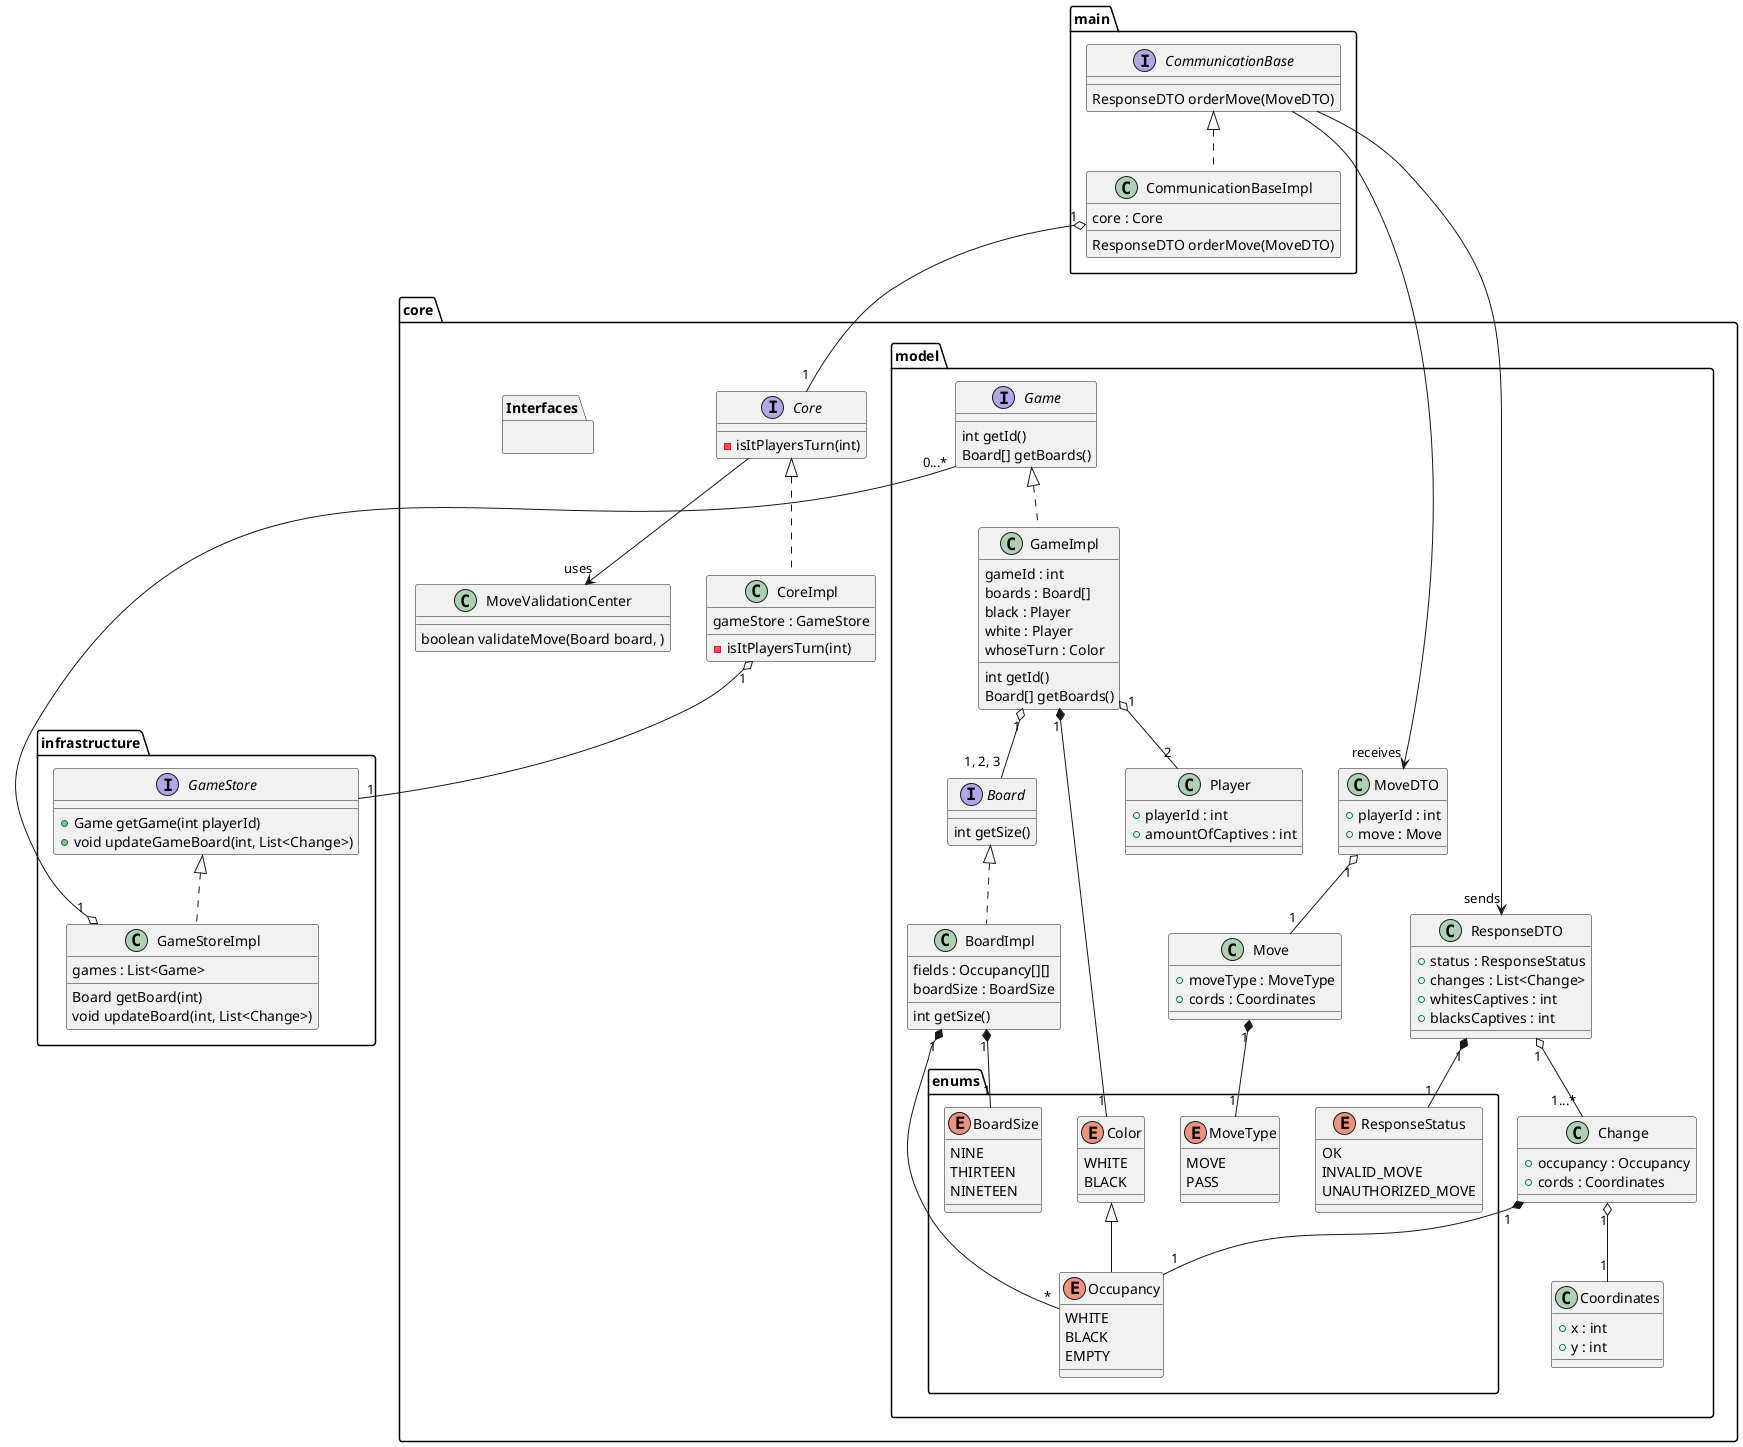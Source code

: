 @startuml

namespace main{
    interface CommunicationBase{

        ResponseDTO orderMove(MoveDTO)
    }

    class CommunicationBaseImpl implements CommunicationBase{

        core : Core

        ResponseDTO orderMove(MoveDTO)
    }
}

namespace core{
    namespace model{
        namespace enums{

            enum Color {
                WHITE
                BLACK
            }

            enum Occupancy extends Color {
                WHITE
                BLACK
                EMPTY
            }

            enum BoardSize {
                NINE
                THIRTEEN
                NINETEEN
            }

            enum MoveType {
                MOVE
                PASS
            }

            enum ResponseStatus {
                OK
                INVALID_MOVE
                UNAUTHORIZED_MOVE
            }
        }



        interface Board

        Board : int getSize()


        class BoardImpl implements Board

        BoardImpl : fields : Occupancy[][]
        BoardImpl : boardSize : BoardSize

        BoardImpl : int getSize()

        class GameImpl implements Game

        GameImpl : gameId : int
        GameImpl : boards : Board[]
        GameImpl : black : Player
        GameImpl : white : Player
        GameImpl : whoseTurn : Color

        GameImpl : int getId()
        GameImpl : Board[] getBoards()

        interface Game

        Game : int getId()
        'this method returns array of 3 boards: current and 2 before it
        Game : Board[] getBoards()



        class Coordinates{
            +x : int
            +y : int
        }

        class MoveDTO{
            +playerId : int
            +move : Move
        }

        class Move{
            +moveType : MoveType
            +cords : Coordinates
        }

        class ResponseDTO{
            +status : ResponseStatus
            +changes : List<Change>
            +whitesCaptives : int
            +blacksCaptives : int
        }


        class Player{
            +playerId : int
            +amountOfCaptives : int
        }

        class Change{
            +occupancy : Occupancy
            +cords : Coordinates
        }
    }

    namespace Interfaces{

    }
    'singleton class
    class MoveValidationCenter

    MoveValidationCenter : boolean validateMove(Board board, )

    interface Core

    Core : -isItPlayersTurn(int)
    'todo


    class CoreImpl implements Core
    CoreImpl : gameStore : GameStore
    ' todo

    CoreImpl : -isItPlayersTurn(int)
    ' todo

}

namespace infrastructure{
    interface GameStore{
        +Game getGame(int playerId)
        +void updateGameBoard(int, List<Change>)
    }

    class GameStoreImpl implements GameStore{
        games : List<Game>

        Board getBoard(int)
        void updateBoard(int, List<Change>)
    }

}


CommunicationBase --> "receives" MoveDTO
CommunicationBase --> "sends" ResponseDTO
CommunicationBaseImpl "1" o-- "1" Core
CoreImpl "1" o-- "1" GameStore
GameStoreImpl "1" o-- "0...*" Game
GameImpl "1" o-- "1, 2, 3" Board
GameImpl "1" o-- "2" Player
GameImpl "1" *-- "1" Color
BoardImpl "1" *-- "*" Occupancy
BoardImpl "1" *-- "1" BoardSize
Change "1" *-- "1" Occupancy
Change "1" o-- "1" Coordinates
Core --> "uses" MoveValidationCenter
MoveDTO "1" o-- "1" Move
Move "1" *-- "1" MoveType
ResponseDTO "1" *-- "1" ResponseStatus
ResponseDTO "1" o-- "1...*" Change

@enduml